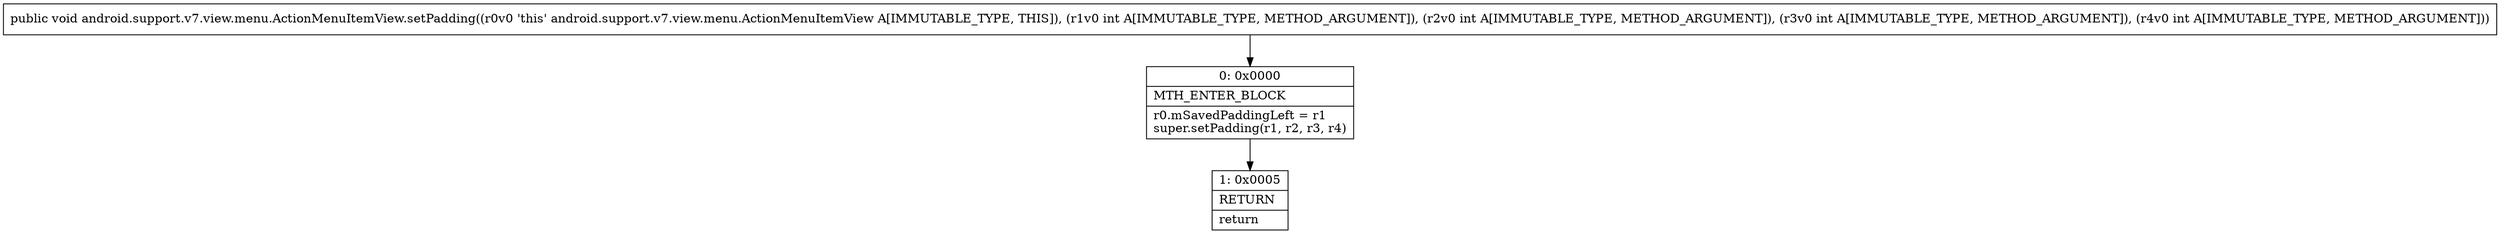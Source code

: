 digraph "CFG forandroid.support.v7.view.menu.ActionMenuItemView.setPadding(IIII)V" {
Node_0 [shape=record,label="{0\:\ 0x0000|MTH_ENTER_BLOCK\l|r0.mSavedPaddingLeft = r1\lsuper.setPadding(r1, r2, r3, r4)\l}"];
Node_1 [shape=record,label="{1\:\ 0x0005|RETURN\l|return\l}"];
MethodNode[shape=record,label="{public void android.support.v7.view.menu.ActionMenuItemView.setPadding((r0v0 'this' android.support.v7.view.menu.ActionMenuItemView A[IMMUTABLE_TYPE, THIS]), (r1v0 int A[IMMUTABLE_TYPE, METHOD_ARGUMENT]), (r2v0 int A[IMMUTABLE_TYPE, METHOD_ARGUMENT]), (r3v0 int A[IMMUTABLE_TYPE, METHOD_ARGUMENT]), (r4v0 int A[IMMUTABLE_TYPE, METHOD_ARGUMENT])) }"];
MethodNode -> Node_0;
Node_0 -> Node_1;
}


